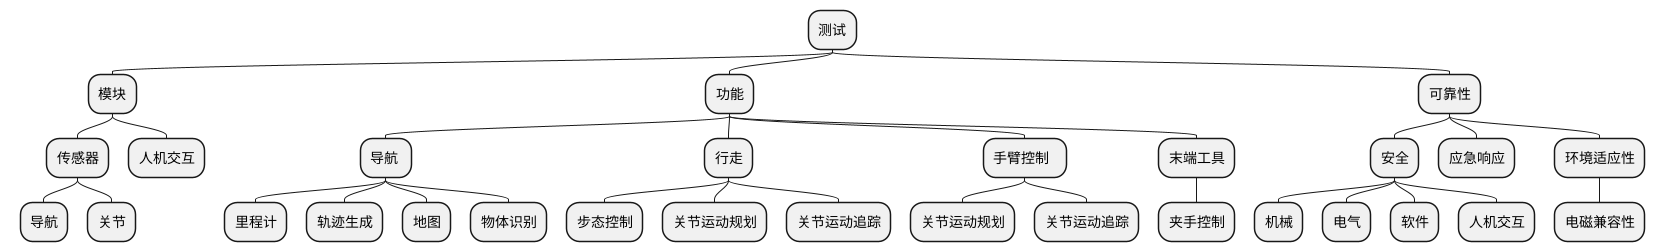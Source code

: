 
@startmindmap
top to bottom direction
* 测试
      * 模块
            * 传感器
                  * 导航
                  * 关节
            * 人机交互
      * 功能
            * 导航 
                  * 里程计
                  * 轨迹生成
                  * 地图
                  * 物体识别
            * 行走
                  * 步态控制
                  * 关节运动规划
                  * 关节运动追踪
            * 手臂控制  
                  * 关节运动规划
                  * 关节运动追踪
            * 末端工具
                  * 夹手控制

      * 可靠性
            * 安全
                  * 机械
                  * 电气
                  * 软件
                  * 人机交互
            * 应急响应
            * 环境适应性
                  * 电磁兼容性
@endmindmap